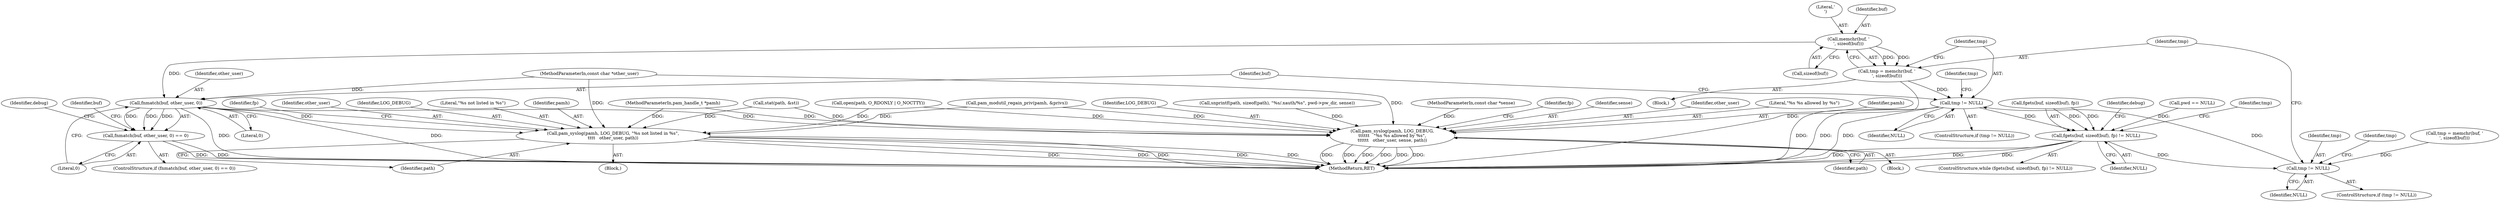 digraph "0_altlinux_843807a3a90f52e7538be756616510730a24739a@API" {
"1000284" [label="(Call,memchr(buf, '\n', sizeof(buf)))"];
"1000282" [label="(Call,tmp = memchr(buf, '\n', sizeof(buf)))"];
"1000290" [label="(Call,tmp != NULL)"];
"1000258" [label="(Call,fgets(buf, sizeof(buf), fp) != NULL)"];
"1000274" [label="(Call,tmp != NULL)"];
"1000300" [label="(Call,fnmatch(buf, other_user, 0))"];
"1000299" [label="(Call,fnmatch(buf, other_user, 0) == 0)"];
"1000309" [label="(Call,pam_syslog(pamh, LOG_DEBUG,\n\t\t\t\t\t\t   \"%s %s allowed by %s\",\n\t\t\t\t\t\t   other_user, sense, path))"];
"1000323" [label="(Call,pam_syslog(pamh, LOG_DEBUG, \"%s not listed in %s\",\n\t\t\t\t   other_user, path))"];
"1000313" [label="(Identifier,other_user)"];
"1000300" [label="(Call,fnmatch(buf, other_user, 0))"];
"1000292" [label="(Identifier,NULL)"];
"1000322" [label="(Block,)"];
"1000327" [label="(Identifier,other_user)"];
"1000276" [label="(Identifier,NULL)"];
"1000325" [label="(Identifier,LOG_DEBUG)"];
"1000326" [label="(Literal,\"%s not listed in %s\")"];
"1000324" [label="(Identifier,pamh)"];
"1000260" [label="(Identifier,buf)"];
"1000312" [label="(Literal,\"%s %s allowed by %s\")"];
"1000296" [label="(Identifier,tmp)"];
"1000310" [label="(Identifier,pamh)"];
"1000282" [label="(Call,tmp = memchr(buf, '\n', sizeof(buf)))"];
"1000302" [label="(Identifier,other_user)"];
"1000314" [label="(Identifier,sense)"];
"1000273" [label="(ControlStructure,if (tmp != NULL))"];
"1000216" [label="(Call,pam_modutil_regain_priv(pamh, &privs))"];
"1000274" [label="(Call,tmp != NULL)"];
"1000207" [label="(Call,open(path, O_RDONLY | O_NOCTTY))"];
"1000265" [label="(Block,)"];
"1000315" [label="(Identifier,path)"];
"1000264" [label="(Identifier,NULL)"];
"1000275" [label="(Identifier,tmp)"];
"1000309" [label="(Call,pam_syslog(pamh, LOG_DEBUG,\n\t\t\t\t\t\t   \"%s %s allowed by %s\",\n\t\t\t\t\t\t   other_user, sense, path))"];
"1000307" [label="(Identifier,debug)"];
"1000328" [label="(Identifier,path)"];
"1000287" [label="(Call,sizeof(buf))"];
"1000109" [label="(MethodParameterIn,const char *other_user)"];
"1000289" [label="(ControlStructure,if (tmp != NULL))"];
"1000258" [label="(Call,fgets(buf, sizeof(buf), fp) != NULL)"];
"1000299" [label="(Call,fnmatch(buf, other_user, 0) == 0)"];
"1000286" [label="(Literal,'\n')"];
"1000283" [label="(Identifier,tmp)"];
"1000259" [label="(Call,fgets(buf, sizeof(buf), fp))"];
"1000321" [label="(Identifier,debug)"];
"1000304" [label="(Literal,0)"];
"1000290" [label="(Call,tmp != NULL)"];
"1000298" [label="(ControlStructure,if (fnmatch(buf, other_user, 0) == 0))"];
"1000308" [label="(Block,)"];
"1000311" [label="(Identifier,LOG_DEBUG)"];
"1000147" [label="(Call,snprintf(path, sizeof(path), \"%s/.xauth/%s\", pwd->pw_dir, sense))"];
"1000107" [label="(MethodParameterIn,const char *sense)"];
"1000317" [label="(Identifier,fp)"];
"1000323" [label="(Call,pam_syslog(pamh, LOG_DEBUG, \"%s not listed in %s\",\n\t\t\t\t   other_user, path))"];
"1000284" [label="(Call,memchr(buf, '\n', sizeof(buf)))"];
"1000134" [label="(Call,pwd == NULL)"];
"1000291" [label="(Identifier,tmp)"];
"1000378" [label="(MethodReturn,RET)"];
"1000280" [label="(Identifier,tmp)"];
"1000267" [label="(Identifier,tmp)"];
"1000303" [label="(Literal,0)"];
"1000106" [label="(MethodParameterIn,pam_handle_t *pamh)"];
"1000184" [label="(Call,stat(path, &st))"];
"1000301" [label="(Identifier,buf)"];
"1000285" [label="(Identifier,buf)"];
"1000257" [label="(ControlStructure,while (fgets(buf, sizeof(buf), fp) != NULL))"];
"1000330" [label="(Identifier,fp)"];
"1000266" [label="(Call,tmp = memchr(buf, '\r', sizeof(buf)))"];
"1000284" -> "1000282"  [label="AST: "];
"1000284" -> "1000287"  [label="CFG: "];
"1000285" -> "1000284"  [label="AST: "];
"1000286" -> "1000284"  [label="AST: "];
"1000287" -> "1000284"  [label="AST: "];
"1000282" -> "1000284"  [label="CFG: "];
"1000284" -> "1000282"  [label="DDG: "];
"1000284" -> "1000282"  [label="DDG: "];
"1000284" -> "1000300"  [label="DDG: "];
"1000282" -> "1000265"  [label="AST: "];
"1000283" -> "1000282"  [label="AST: "];
"1000291" -> "1000282"  [label="CFG: "];
"1000282" -> "1000378"  [label="DDG: "];
"1000282" -> "1000290"  [label="DDG: "];
"1000290" -> "1000289"  [label="AST: "];
"1000290" -> "1000292"  [label="CFG: "];
"1000291" -> "1000290"  [label="AST: "];
"1000292" -> "1000290"  [label="AST: "];
"1000296" -> "1000290"  [label="CFG: "];
"1000301" -> "1000290"  [label="CFG: "];
"1000290" -> "1000378"  [label="DDG: "];
"1000290" -> "1000378"  [label="DDG: "];
"1000290" -> "1000378"  [label="DDG: "];
"1000290" -> "1000258"  [label="DDG: "];
"1000274" -> "1000290"  [label="DDG: "];
"1000258" -> "1000257"  [label="AST: "];
"1000258" -> "1000264"  [label="CFG: "];
"1000259" -> "1000258"  [label="AST: "];
"1000264" -> "1000258"  [label="AST: "];
"1000267" -> "1000258"  [label="CFG: "];
"1000321" -> "1000258"  [label="CFG: "];
"1000258" -> "1000378"  [label="DDG: "];
"1000258" -> "1000378"  [label="DDG: "];
"1000258" -> "1000378"  [label="DDG: "];
"1000259" -> "1000258"  [label="DDG: "];
"1000259" -> "1000258"  [label="DDG: "];
"1000134" -> "1000258"  [label="DDG: "];
"1000258" -> "1000274"  [label="DDG: "];
"1000274" -> "1000273"  [label="AST: "];
"1000274" -> "1000276"  [label="CFG: "];
"1000275" -> "1000274"  [label="AST: "];
"1000276" -> "1000274"  [label="AST: "];
"1000280" -> "1000274"  [label="CFG: "];
"1000283" -> "1000274"  [label="CFG: "];
"1000266" -> "1000274"  [label="DDG: "];
"1000300" -> "1000299"  [label="AST: "];
"1000300" -> "1000303"  [label="CFG: "];
"1000301" -> "1000300"  [label="AST: "];
"1000302" -> "1000300"  [label="AST: "];
"1000303" -> "1000300"  [label="AST: "];
"1000304" -> "1000300"  [label="CFG: "];
"1000300" -> "1000378"  [label="DDG: "];
"1000300" -> "1000378"  [label="DDG: "];
"1000300" -> "1000299"  [label="DDG: "];
"1000300" -> "1000299"  [label="DDG: "];
"1000300" -> "1000299"  [label="DDG: "];
"1000109" -> "1000300"  [label="DDG: "];
"1000300" -> "1000309"  [label="DDG: "];
"1000300" -> "1000323"  [label="DDG: "];
"1000299" -> "1000298"  [label="AST: "];
"1000299" -> "1000304"  [label="CFG: "];
"1000304" -> "1000299"  [label="AST: "];
"1000260" -> "1000299"  [label="CFG: "];
"1000307" -> "1000299"  [label="CFG: "];
"1000299" -> "1000378"  [label="DDG: "];
"1000299" -> "1000378"  [label="DDG: "];
"1000309" -> "1000308"  [label="AST: "];
"1000309" -> "1000315"  [label="CFG: "];
"1000310" -> "1000309"  [label="AST: "];
"1000311" -> "1000309"  [label="AST: "];
"1000312" -> "1000309"  [label="AST: "];
"1000313" -> "1000309"  [label="AST: "];
"1000314" -> "1000309"  [label="AST: "];
"1000315" -> "1000309"  [label="AST: "];
"1000317" -> "1000309"  [label="CFG: "];
"1000309" -> "1000378"  [label="DDG: "];
"1000309" -> "1000378"  [label="DDG: "];
"1000309" -> "1000378"  [label="DDG: "];
"1000309" -> "1000378"  [label="DDG: "];
"1000309" -> "1000378"  [label="DDG: "];
"1000309" -> "1000378"  [label="DDG: "];
"1000216" -> "1000309"  [label="DDG: "];
"1000106" -> "1000309"  [label="DDG: "];
"1000109" -> "1000309"  [label="DDG: "];
"1000147" -> "1000309"  [label="DDG: "];
"1000107" -> "1000309"  [label="DDG: "];
"1000184" -> "1000309"  [label="DDG: "];
"1000207" -> "1000309"  [label="DDG: "];
"1000323" -> "1000322"  [label="AST: "];
"1000323" -> "1000328"  [label="CFG: "];
"1000324" -> "1000323"  [label="AST: "];
"1000325" -> "1000323"  [label="AST: "];
"1000326" -> "1000323"  [label="AST: "];
"1000327" -> "1000323"  [label="AST: "];
"1000328" -> "1000323"  [label="AST: "];
"1000330" -> "1000323"  [label="CFG: "];
"1000323" -> "1000378"  [label="DDG: "];
"1000323" -> "1000378"  [label="DDG: "];
"1000323" -> "1000378"  [label="DDG: "];
"1000323" -> "1000378"  [label="DDG: "];
"1000323" -> "1000378"  [label="DDG: "];
"1000216" -> "1000323"  [label="DDG: "];
"1000106" -> "1000323"  [label="DDG: "];
"1000109" -> "1000323"  [label="DDG: "];
"1000184" -> "1000323"  [label="DDG: "];
"1000207" -> "1000323"  [label="DDG: "];
}
